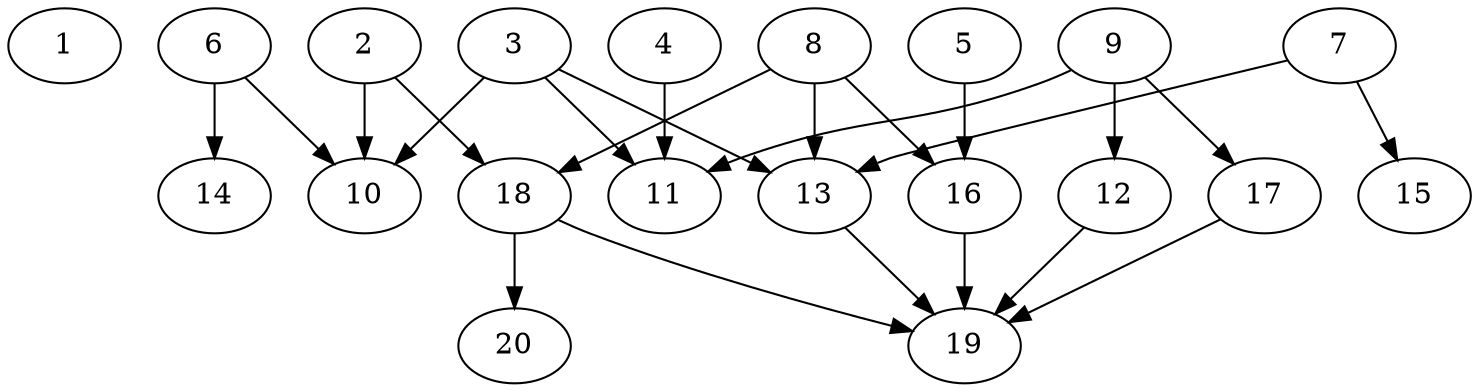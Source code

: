 // DAG automatically generated by daggen at Wed Jul 24 21:27:05 2019
// ./daggen --dot -n 20 --ccr 0.4 --fat 0.7 --regular 0.5 --density 0.5 --mindata 5242880 --maxdata 52428800 
digraph G {
  1 [size="88865280", alpha="0.16", expect_size="35546112"] 
  2 [size="93918720", alpha="0.15", expect_size="37567488"] 
  2 -> 10 [size ="37567488"]
  2 -> 18 [size ="37567488"]
  3 [size="64151040", alpha="0.20", expect_size="25660416"] 
  3 -> 10 [size ="25660416"]
  3 -> 11 [size ="25660416"]
  3 -> 13 [size ="25660416"]
  4 [size="24184320", alpha="0.16", expect_size="9673728"] 
  4 -> 11 [size ="9673728"]
  5 [size="111692800", alpha="0.17", expect_size="44677120"] 
  5 -> 16 [size ="44677120"]
  6 [size="108308480", alpha="0.08", expect_size="43323392"] 
  6 -> 10 [size ="43323392"]
  6 -> 14 [size ="43323392"]
  7 [size="76705280", alpha="0.02", expect_size="30682112"] 
  7 -> 13 [size ="30682112"]
  7 -> 15 [size ="30682112"]
  8 [size="70353920", alpha="0.02", expect_size="28141568"] 
  8 -> 13 [size ="28141568"]
  8 -> 16 [size ="28141568"]
  8 -> 18 [size ="28141568"]
  9 [size="87733760", alpha="0.08", expect_size="35093504"] 
  9 -> 11 [size ="35093504"]
  9 -> 12 [size ="35093504"]
  9 -> 17 [size ="35093504"]
  10 [size="113807360", alpha="0.03", expect_size="45522944"] 
  11 [size="122201600", alpha="0.18", expect_size="48880640"] 
  12 [size="96550400", alpha="0.07", expect_size="38620160"] 
  12 -> 19 [size ="38620160"]
  13 [size="69176320", alpha="0.02", expect_size="27670528"] 
  13 -> 19 [size ="27670528"]
  14 [size="67392000", alpha="0.13", expect_size="26956800"] 
  15 [size="43279360", alpha="0.02", expect_size="17311744"] 
  16 [size="26278400", alpha="0.08", expect_size="10511360"] 
  16 -> 19 [size ="10511360"]
  17 [size="71370240", alpha="0.15", expect_size="28548096"] 
  17 -> 19 [size ="28548096"]
  18 [size="84544000", alpha="0.13", expect_size="33817600"] 
  18 -> 19 [size ="33817600"]
  18 -> 20 [size ="33817600"]
  19 [size="96550400", alpha="0.12", expect_size="38620160"] 
  20 [size="26206720", alpha="0.03", expect_size="10482688"] 
}
